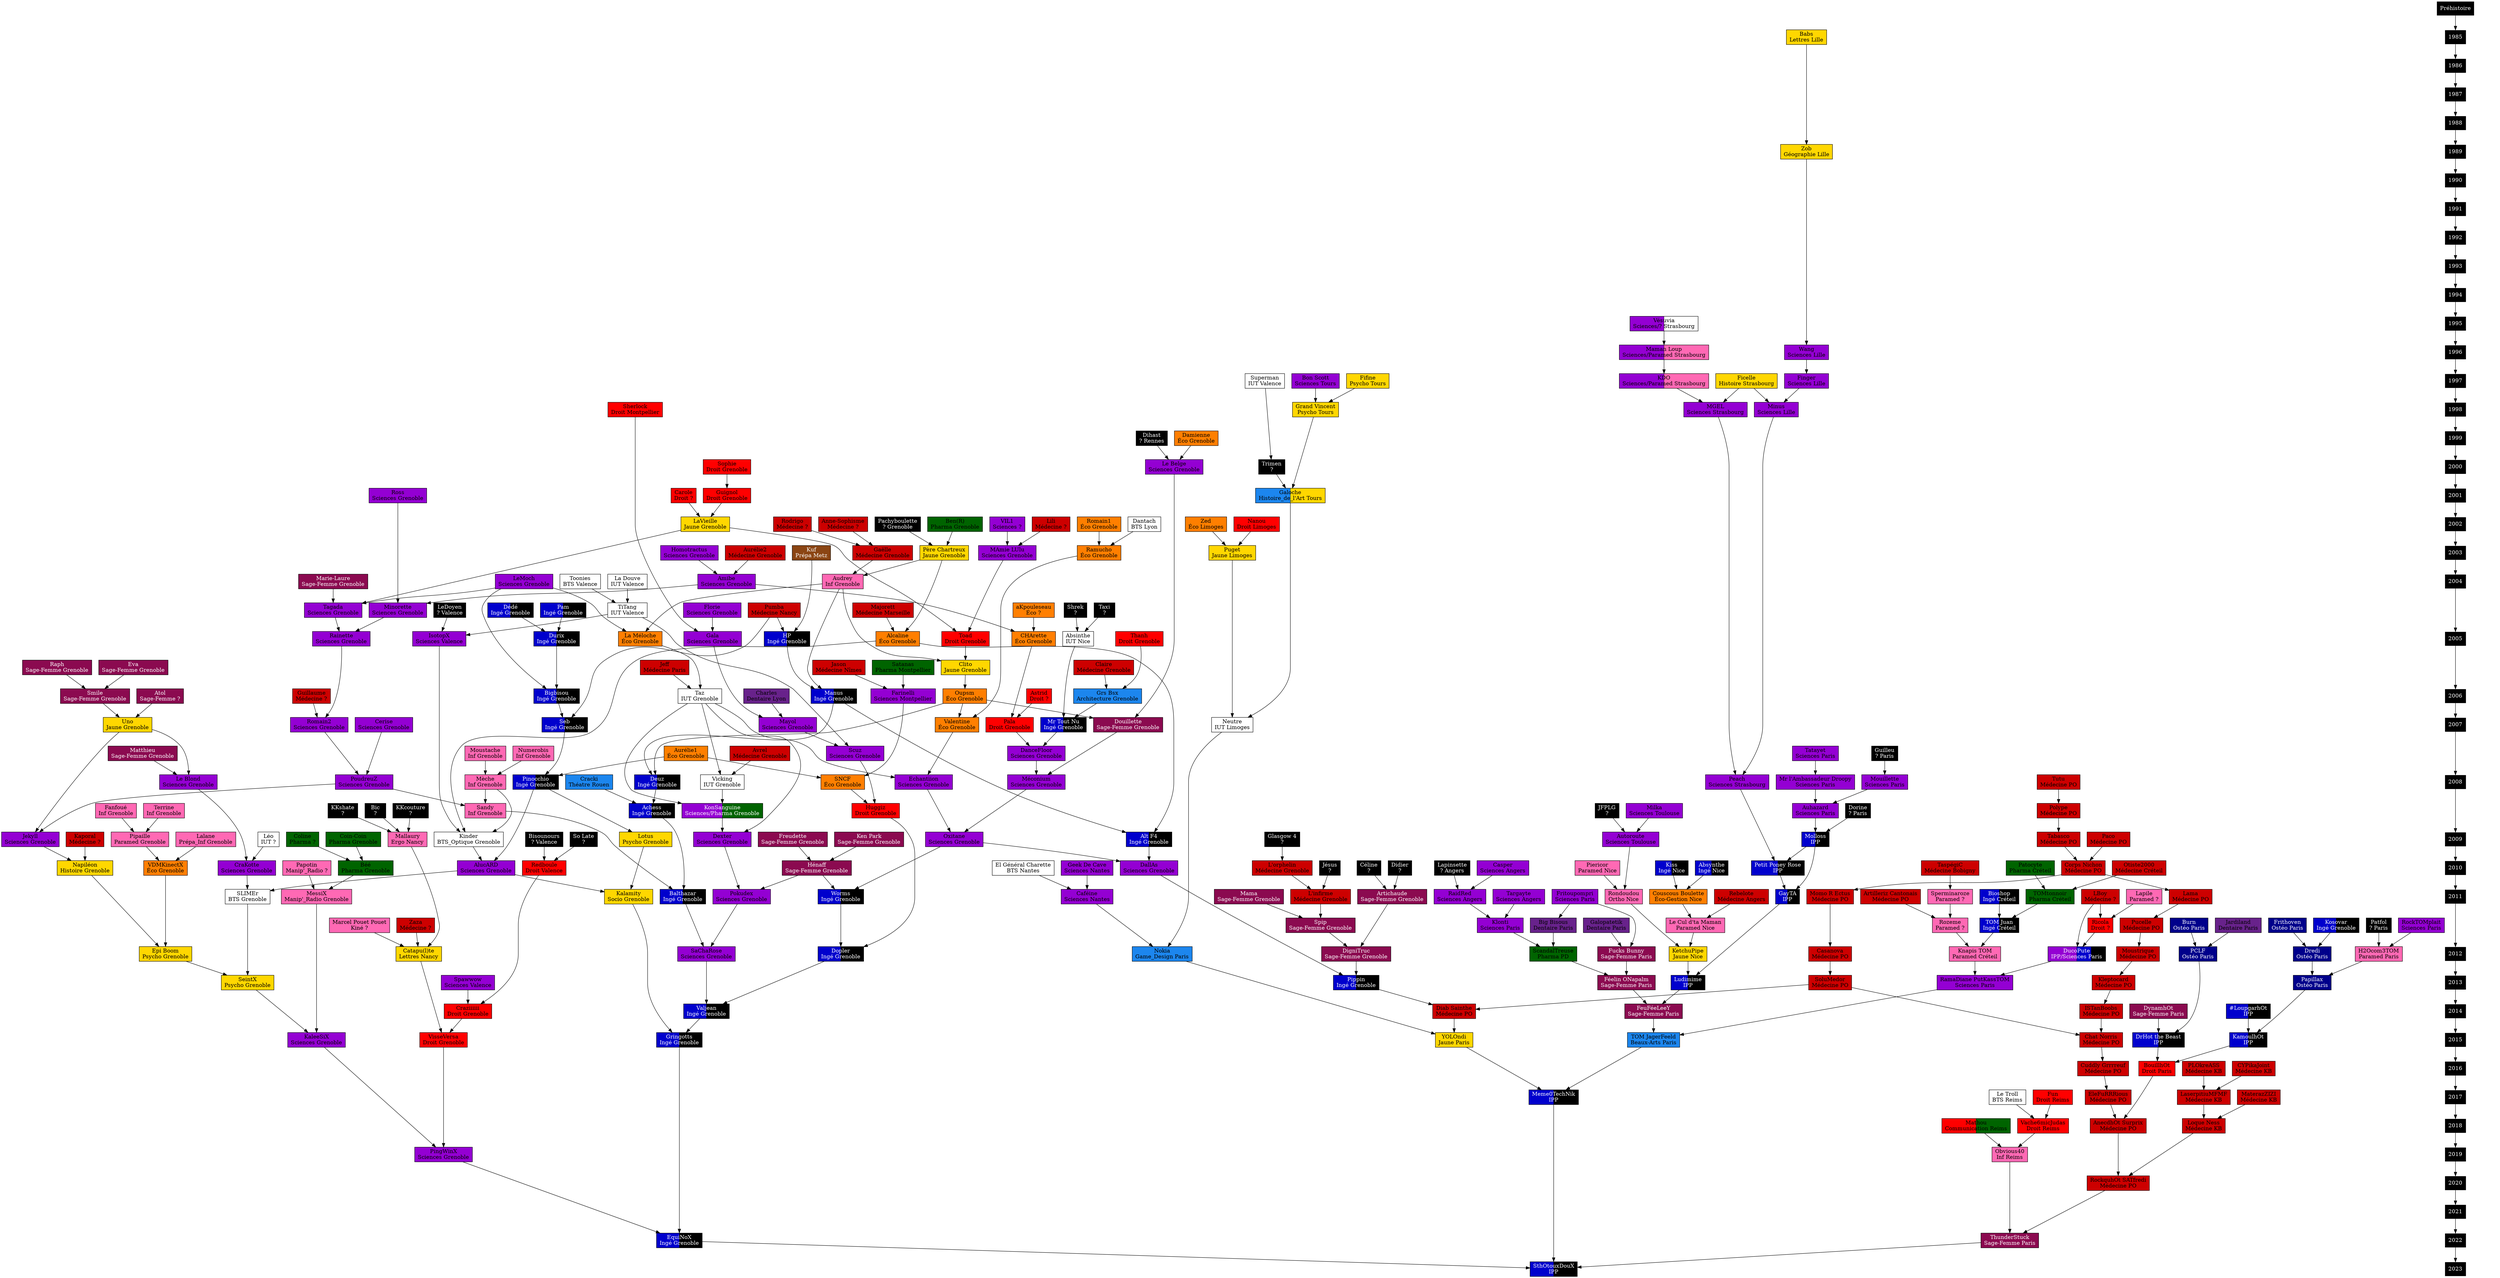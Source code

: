 digraph ArbreFal {

  /*
   * Caractéristiques globales
   */

  ranksep="0.5 equally";
  newrank=true;
  node [
    shape=box
    style=striped
    imagepos="tr"
    imagescale="false"
  ]


  /*
   * Gens
   */


  // Architecture ; Arts du spectacle ; Arts numériques ; Audiovisuel ;
  // Beaux-Arts, Arts Plastiques

  node [ fillcolor="dodgerblue2", fontcolor=black ]
  "Cracki"                  [ label="\N\nThéatre Rouen"                        ]
  "Grs Bsx"                 [ label="\N\nArchitecture Grenoble"                ]
  "Nokia"                   [ label="\N\nGame_Design Paris"                    ]
  "TOM JagerFeeld"          [ label="\N\nBeaux-Arts Paris"                     ]


  // BUT, DUT, BTS

  node [ fillcolor="white", fontcolor=black ]
  "Absinthe"                [ label="\N\nIUT Nice"                             ]
  "Dantach"                 [ label="\N\nBTS Lyon"                             ]
  "El Général Charette" [
    label="\N\nBTS Nantes"
    image="resources/GM.png"
  ]
  "Kinder"                  [ label="\N\nBTS_Optique Grenoble"                 ]
  "La Douve"                [ label="\N\nIUT Valence"                          ]
  "Le Troll"                [ label="\N\nBTS Reims"                            ]
  "Léo"                     [ label="\N\nIUT ?"                                ] // Probablement Grenoble
  "Neutre"                  [ label="\N\nIUT Limoges"                          ]
  "SLIMEr"                  [ label="\N\nBTS Grenoble"                         ]
  "Superman"                [ label="\N\nIUT Valence"                          ] // Puis Ingé Tours
  "Taz"                     [ label="\N\nIUT Grenoble"                         ]
  "TiTang"                  [ label="\N\nIUT Valence"                          ]
  "Toonies"                 [ label="\N\nBTS Valence"                          ]
  "Vicking"                 [ label="\N\nIUT Grenoble"                         ]


  // Classes Préparatoires

  node [ fillcolor="saddlebrown", fontcolor=white ]
  "Kuf"                     [ label="\N\nPrépa Metz"                           ]


  // Chirurgie Dentaire

  node [ fillcolor="darkorchid4", fontcolor=black ]
  "Big Bisous"              [ label="\N\nDentaire Paris"                       ]
  "Charles"                 [ label="\N\nDentaire Lyon"                        ]
  "Galopatetik" [
    label="\N\nDentaire Paris"
    no_contact=true
  ]
  "Jardiland"               [ label="\N\nDentaire Paris"                       ]


  // Écoles de commerce, gestion, communication, journalisme

  node [ fillcolor="red:darkgreen", fontcolor=black ]
  "Mathou" [
    label="\N\nCommunication Reims"
    no_contact=true
  ] // Pas de surnom


  // Droit

  node [ fillcolor="red", fontcolor=black ]
  "Astrid"                  [ label="\N\nDroit ?"                              ] // Probablement Grenoble
  "BouillhOt"               [ label="\N\nDroit Paris"                          ] // Versailles
  "Carole"                  [ label="\N\nDroit ?"                              ] // Probablement Grenoble
  "Craziiiiii"              [ label="\N\nDroit Grenoble"                       ]
  "Fun"                     [ label="\N\nDroit Reims"                          ]
  "Guignol"                 [ label="\N\nDroit Grenoble"                       ] // 1 seule PM
  "Huggiz"                  [ label="\N\nDroit Grenoble"                       ]
  "Nanou"                   [ label="\N\nDroit Limoges"                        ]
  "Pala"                    [ label="\N\nDroit Grenoble"                       ]
  "Redboule"                [ label="\N\nDroit Valence"                        ]
  "Ricola"                  [ label="\N\nDroit ?"                              ]
  "Sherlock"                [ label="\N\nDroit Montpellier"                    ]
  "Sophie"                  [ label="\N\nDroit Grenoble"                       ]
  "Thanh"                   [ label="\N\nDroit Grenoble"                       ]
  "Toad"                    [ label="\N\nDroit Grenoble"                       ]
  "Vache6micJudas"          [ label="\N\nDroit Reims"                          ]
  "VisseVersa"              [ label="\N\nDroit Grenoble"                       ]


  // Sciences économiques, Gestion, IAE

  node [ fillcolor="darkorange1", fontcolor=black ]
  "Alcaline"                [ label="\N\nÉco Grenoble"                         ]
  "Aurélie1"                [ label="\N\nÉco Grenoble"                         ]
  "CHArette"                [ label="\N\nÉco Grenoble"                         ]
  "Couscous Boulette"       [ label="\N\nÉco-Gestion Nice"                     ]
  "Damienne"                [ label="\N\nÉco Grenoble"                         ]
  "Oupsm"                   [ label="\N\nÉco Grenoble"                         ] // Filière pas sûre
  "La Méloche"              [ label="\N\nÉco Grenoble"                         ]
  "Ramucho"                 [ label="\N\nÉco Grenoble"                         ]
  "Romain1"                 [ label="\N\nÉco Grenoble"                         ]
  "SNCF"                    [ label="\N\nÉco Grenoble"                         ] // SNCéFix ?
  "Valentine"               [ label="\N\nÉco Grenoble"                         ]
  "VDMKinectX"              [ label="\N\nÉco Grenoble"                         ]
  "Zed"                     [ label="\N\nÉco Limoges"                          ]
  "aKpouleseau"             [ label="\N\nÉco ?"                                ] // Probablement Grenoble


  // Écoles d'ingénieurs

  node [ fillcolor="blue3:black", fontcolor=white ]
  "#LoupgarhOt"             [ label="\N\nIPP"                                  ]
  "Absynthe"                [ label="\N\nIngé Nice"                            ]
  "Achess"                  [ label="\N\nIngé Grenoble"                        ] // Un ami
  "Alt F4"                  [ label="\N\nIngé Grenoble"                        ]
  "Balthazar"               [ label="\N\nIngé Grenoble"                        ]
  "Bigbisou"                [ label="\N\nIngé Grenoble"                        ]
  "Bioshop"                 [ label="\N\nIngé Créteil"                         ]
  "Deuz"                    [ label="\N\nIngé Grenoble"                        ]
  "Dopler"                  [ label="\N\nIngé Grenoble"                        ]
  "DrHot the Beast"         [ label="\N\nIPP"                                  ]
  "Durix"                   [ label="\N\nIngé Grenoble"                        ]
  "Dédé"                    [ label="\N\nIngé Grenoble"                        ]
  "EquiNoX"                 [ label="\N\nIngé Grenoble"                        ]
  "GayTA"                   [ label="\N\nIPP"                                  ]
  "Gringotts" [
    label="\N\nIngé Grenoble"
    image="resources/GC.png"
  ]
  "HP"                      [ label="\N\nIngé Grenoble"                        ]
  "KamoulhOt"               [ label="\N\nIPP"                                  ]
  "Kiss"                    [ label="\N\nIngé Nice"                            ]
  "Kosovar"                 [ label="\N\nIngé Grenoble"                        ]
  "Ludimime"                [ label="\N\nIPP"                                  ]
  "Manus"                   [ label="\N\nIngé Grenoble"                        ]
  "Meme0TechNik"            [ label="\N\nIPP"                                  ]
  "Molloss"                 [ label="\N\nIPP"                                  ]
  "Mr Tout Nu"              [ label="\N\nIngé Grenoble"                        ]
  "Pam"                     [ label="\N\nIngé Grenoble"                        ]
  "Petit Poney Rose"        [ label="\N\nIPP"                                  ]
  "Pinocchio"               [ label="\N\nIngé Grenoble"                        ]
  "Pippin"                  [ label="\N\nIngé Grenoble"                        ]
  "Seb"                     [ label="\N\nIngé Grenoble"                        ]
  "SthOtouxDouX"            [ label="\N\nIPP"                                  ]
  "TOM Juan"                [ label="\N\nIngé Créteil"                         ] // Créateur des TOM
  "Valjean"                 [ label="\N\nIngé Grenoble"                        ]
  "Worms"                   [ label="\N\nIngé Grenoble"                        ]


  // Lettres, Langues, Sciences humaines et Sciences sociales

  node [ fillcolor="gold", fontcolor=black ]
  "Babs" [
    label="\N\nLettres Lille"
    image="resources/GM.png"
  ]
  "Catapu(l)te"             [ label="\N\nLettres Nancy"                        ] // Baptisée adm publique ?
  "Clito"                   [ label="\N\nJaune Grenoble"                       ]
  "Epi Boom"                [ label="\N\nPsycho Grenoble"                      ]
  "Ficelle"                 [ label="\N\nHistoire Strasbourg"                  ] // Pas sûr de la filière mais jaune
  "Fifine"                  [ label="\N\nPsycho Tours"                         ]
  "Grand Vincent"           [ label="\N\nPsycho Tours"                         ]
  "Kalamity"                [ label="\N\nSocio Grenoble"                       ]
  "KetchuPipe"              [ label="\N\nJaune Nice"                           ] // Info-comm Nice/Paris
  "LaVieille"               [ label="\N\nJaune Grenoble"                       ]
  "Lotus" [
    label="\N\nPsycho Grenoble"
    no_other_PM=true
  ]
  "Puget"                   [ label="\N\nJaune Limoges"                        ] // Baptisé IF, Jaune a l'air d'être dominant
  "Napiléon"                [ label="\N\nHistoire Grenoble"                    ]
  "Uno"                     [ label="\N\nJaune Grenoble"                       ]
  "Père Chartreux"          [ label="\N\nJaune Grenoble"                       ] // rma
  "SeintX"                  [ label="\N\nPsycho Grenoble"                      ]
  "YOLOndi"                 [ label="\N\nJaune Paris"                          ]
  "Zob" [
    label="\N\nGéographie Lille"
    image="resources/GM.png"
  ]


  // Médecine

  node [ fillcolor="red3", fontcolor=black ]
  "AnecdhOt Surprix"        [ label="\N\nMédecine PO"                          ]
  "Anne-Sophisme"           [ label="\N\nMédecine ?"                           ]
  "Artilleriz Cantonais"    [ label="\N\nMédecine PO"                          ]
  "Aurélie2"                [ label="\N\nMédecine Grenoble"                    ]
  "Avrel"                   [ label="\N\nMédecine Grenoble"                    ]
  "CYPikaJoint"             [ label="\N\nMédecine KB"                          ]
  "Casanova"                [ label="\N\nMédecine PO"                          ]
  "Chat Norris"             [ label="\N\nMédecine PO"                          ]
  "Claire"                  [ label="\N\nMédecine Grenoble"                    ] // Ville probable
  "Corps Nichon"            [ label="\N\nMédecine PO"                          ]
  "Cuddly Grrrreuf"         [ label="\N\nMédecine PO"                          ]
  "Diab Sainthe"            [ label="\N\nMédecine PO"                          ]
  "EleFuRRRious"            [ label="\N\nMédecine PO"                          ]
  "Gaëlle"                  [ label="\N\nMédecine Grenoble"                    ]
  "Guillaume"               [ label="\N\nMédecine ?"                           ]
  "ISTanBoobs"              [ label="\N\nMédecine PO"                          ]
  "Jason"                   [ label="\N\nMédecine Nîmes"                       ]
  "Jeff"                    [ label="\N\nMédecine Paris"                       ]
  "Kaporal"                 [ label="\N\nMédecine ?"                           ] // Probablement Grenoble
  "Kleptocard"              [ label="\N\nMédecine PO"                          ]
  "L'infirme"               [ label="\N\nMédecine Grenoble"                    ]
  "L'orphelin"              [ label="\N\nMédecine Grenoble"                    ] // Autre PM inconnu
  "LBoy"                    [ label="\N\nMédecine ?"                           ] // Pas PO je pense
  "Lama"                    [ label="\N\nMédecine PO"                          ]
  "LaserpitiuMFMF"          [ label="\N\nMédecine KB"                          ]
  "Lili"                    [ label="\N\nMédecine ?"                           ] // Probablement Grenoble
  "Loque Ness"              [ label="\N\nMédecine KB"                          ]
  "Majorett"                [ label="\N\nMédecine Marseille"                   ]
  "MaterazZIZI" [
    label="\N\nMédecine KB"
    no_contact=true
  ]
  "Momo R Ectus"            [ label="\N\nMédecine PO"                          ]
  "Moustrique"              [ label="\N\nMédecine PO"                          ]
  "Otiste2000"              [ label="\N\nMédecine Créteil"                     ]
  "Paco"                    [ label="\N\nMédecine PO"                          ]
  "PLOkreASS"               [ label="\N\nMédecine KB"                          ]
  "Polype"                  [ label="\N\nMédecine PO"                          ]
  "Pucelle"                 [ label="\N\nMédecine PO"                          ]
  "Pumba"                   [ label="\N\nMédecine Nancy"                       ]
  "Rebelote"                [ label="\N\nMédecine Angers"                      ]
  "RockquhOt SATfredi"      [ label="\N\nMédecine PO"                          ]
  "Rodrigo"                 [ label="\N\nMédecine ?"                           ]
  "SoluMedor"               [ label="\N\nMédecine PO"                          ]
  "Tabasco"                 [ label="\N\nMédecine PO"                          ]
  "TaspégiC"                [ label="\N\nMédecine Bobigny"                     ]
  "Tutu"                    [ label="\N\nMédecine PO"                          ]
  "Zaza"                    [ label="\N\nMédecine ?"                           ]


  // Osthéopathie

  node [ fillcolor="blue4", fontcolor=white ]
  "Burn"                    [ label="\N\nOstéo Paris"                          ]
  "Dredi"                   [ label="\N\nOstéo Paris"                          ]
  "Frithoven"               [ label="\N\nOstéo Paris"                          ]
  "PCLF"                    [ label="\N\nOstéo Paris"                          ]
  "Papillax"                [ label="\N\nOstéo Paris"                          ]


  // Paramédical

  node [ fillcolor="hotpink", fontcolor=black ]
  "Audrey"                  [ label="\N\nInf Grenoble"                         ]
  "H2Ocom3TOM"              [ label="\N\nParamed Paris"                        ]
  "Fanfoué"                 [ label="\N\nInf Grenoble"                         ]
  "Knapis TOM"              [ label="\N\nParamed Créteil"                      ]
  "Lalane"                  [ label="\N\nPrépa_Inf Grenoble"                   ] // Ville pas sûre
  "Lapile"                  [ label="\N\nParamed ?"                            ]
  "Le Cul d'ta Maman"       [ label="\N\nParamed Nice"                         ]
  "Mallaury"                [ label="\N\nErgo Nancy"                           ]
  "Marcel Pouet Pouet"      [ label="\N\nKiné ?"                               ]
  "MessiX"                  [ label="\N\nManip'_Radio Grenoble"                ]
  "Moustache"               [ label="\N\nInf Grenoble"                         ]
  "Mèche"                   [ label="\N\nInf Grenoble"                         ]
  "Numerobis"               [ label="\N\nInf Grenoble"                         ]
  "Papotin"                 [ label="\N\nManip'_Radio ?"                       ]
  "Piericor"                [ label="\N\nParamed Nice"                         ]
  "Pipaille"                [ label="\N\nParamed Grenoble"                     ]
  "Obvious40"               [ label="\N\nInf Reims"                            ]
  "Rondoudou"               [ label="\N\nOrtho Nice"                           ]
  "Rozeme"                  [ label="\N\nParamed ?"                            ]
  "Sandy"                   [ label="\N\nInf Grenoble"                         ]
  "Sperminaroze"            [ label="\N\nParamed ?"                            ]
  "Terrine"                 [ label="\N\nInf Grenoble"                         ]


  // Pharmacie

  node [ fillcolor="darkgreen", fontcolor=black ]
  "Ben(R)"                  [ label="\N\nPharma Grenoble"                      ]
  "Béé"                     [ label="\N\nPharma Grenoble"                      ]
  "Coin-Coin"               [ label="\N\nPharma Grenoble"                      ]
  "Coline"                  [ label="\N\nPharma ?"                             ] // Probablement Grenoble
  "Patocyte"                [ label="\N\nPharma Créteil"                       ]
  "Satanas"                 [ label="\N\nPharma Montpellier"                   ]
  "ScandalTreuse"           [ label="\N\nPharma PD"                            ] // Créatrice des Fées
  "TOMtonnoir"              [ label="\N\nPharma Créteil"                       ]


  // Sage-Femme

  node [ fillcolor="deeppink4", fontcolor=white ]
  "Artichaude"              [ label="\N\nSage-Femme Grenoble"                  ]
  "Atol"                    [ label="\N\nSage-Femme ?"                         ] // Probablement Grenoble
  "DigniTruc"               [ label="\N\nSage-Femme Grenoble"                  ]
  "Douillette"              [ label="\N\nSage-Femme Grenoble"                  ]
  "DynamhOt"                [ label="\N\nSage-Femme Paris"                     ] // Créatrice des Hot
  "Eva"                     [ label="\N\nSage-Femme Grenoble"                  ]
  "FeuFéeLeeY"              [ label="\N\nSage-Femme Paris"                     ]
  "Freudette"               [ label="\N\nSage-Femme Grenoble"                  ]
  "Fucks Bunny"             [ label="\N\nSage-Femme Paris"                     ]
  "Féelin ONapalm"          [ label="\N\nSage-Femme Paris"                     ]
  "Hénaff"                  [ label="\N\nSage-Femme Grenoble"                  ]
  "Ken Park"                [ label="\N\nSage-Femme Grenoble"                  ]
  "Mama"                    [ label="\N\nSage-Femme Grenoble"                  ]
  "Matthieu"                [ label="\N\nSage-Femme Grenoble"                  ]
  "Marie-Laure"             [ label="\N\nSage-Femme Grenoble"                  ]
  "Raph"                    [ label="\N\nSage-Femme Grenoble"                  ]
  "Smile"                   [ label="\N\nSage-Femme Grenoble"                  ]
  "Spip"                    [ label="\N\nSage-Femme Grenoble"                  ]
  "ThunderStuck"            [ label="\N\nSage-Femme Paris"                     ]


  // Sciences

  node [ fillcolor="darkviolet", fontcolor=black ]
  "AlucARD"                 [ label="\N\nSciences Grenoble"                    ]
  "Amibe"                   [ label="\N\nSciences Grenoble"                    ] // Môman
  "Auhazard"                [ label="\N\nSciences Paris"                       ]
  "Autoroute"               [ label="\N\nSciences Toulouse"                    ]
  "Bon Scott"               [ label="\N\nSciences Tours"                       ]
  "Caféine" [
    label="\N\nSciences Nantes"
    image="resources/GM.png"
  ]
  "Casper"                  [ label="\N\nSciences Angers"                      ]
  "Cerise"                  [ label="\N\nSciences Grenoble"                    ]
  "CraKotte"                [ label="\N\nSciences Grenoble"                    ]
  "DallAs"                  [ label="\N\nSciences Grenoble"                    ]
  "Dexter"                  [ label="\N\nSciences Grenoble"                    ]
  "DanceFloor"              [ label="\N\nSciences Grenoble"                    ]
  "Echantiion"              [ label="\N\nSciences Grenoble"                    ]
  "Farinelli"               [ label="\N\nSciences Montpellier"                 ]
  "Finger"                  [ label="\N\nSciences Lille"                       ]
  "Florie"                  [ label="\N\nSciences Grenoble"                    ]
  "Fritoupompri"            [ label="\N\nSciences Paris"                       ]
  "Gala"                    [ label="\N\nSciences Grenoble"                    ]
  "Geek De Cave" [
    label="\N\nSciences Nantes"
    image="resources/GM.png"
  ]
  "MGEL"                    [ label="\N\nSciences Strasbourg"                  ]
  "Homotractus"             [ label="\N\nSciences Grenoble"                    ]
  "IsotopX"                 [ label="\N\nSciences Valence"                     ]
  "Jekyll"                  [ label="\N\nSciences Grenoble"                    ]
  "KaleeSiX"                [ label="\N\nSciences Grenoble"                    ]
  "Klonti"                  [ label="\N\nSciences Paris"                       ]
  "Le Belge"                [ label="\N\nSciences Grenoble"                    ]
  "Le Blond"                [ label="\N\nSciences Grenoble"                    ]
  "LeMoch"                  [ label="\N\nSciences Grenoble"                    ] // Ingé ?
  "MAmie LUlu"              [ label="\N\nSciences Grenoble"                    ]
  "Mayol"                   [ label="\N\nSciences Grenoble"                    ]
  "Mouillette"              [ label="\N\nSciences Paris"                       ]
  "Mr l'Ambassadeur Droopy" [ label="\N\nSciences Paris"                       ]
  "Méconium"                [ label="\N\nSciences Grenoble"                    ]
  "Milka"                   [ label="\N\nSciences Toulouse"                    ]
  "Minorette"               [ label="\N\nSciences Grenoble"                    ]
  "Minus"                   [ label="\N\nSciences Lille"                       ]
  "Oxitane"                 [ label="\N\nSciences Grenoble"                    ]
  "Peach"                   [ label="\N\nSciences Strasbourg"                  ]
  "PingWinX" [
    label="\N\nSciences Grenoble"
    image="resources/GM.png"
  ]
  "Pokudex"                 [ label="\N\nSciences Grenoble"                    ]
  "PoudreuZ"                [ label="\N\nSciences Grenoble"                    ]
  "RaidRed"                 [ label="\N\nSciences Angers"                      ]
  "Rainette"                [ label="\N\nSciences Grenoble"                    ]
  "RamaDiane PutKassTOM"    [ label="\N\nSciences Paris"                       ]
  "RockTOMplait"            [ label="\N\nSciences Paris"                       ]
  "Romain2"                 [ label="\N\nSciences Grenoble"                    ]
  "Ross"                    [ label="\N\nSciences Grenoble"                    ]
  "SaChaRose"               [ label="\N\nSciences Grenoble"                    ]
  "Scuz"                    [ label="\N\nSciences Grenoble"                    ]
  "Spawwow"                 [ label="\N\nSciences Valence"                     ]
  "Tagada"                  [ label="\N\nSciences Grenoble"                    ]
  "Targayte"                [ label="\N\nSciences Angers"                      ]
  "Tatayet"                 [ label="\N\nSciences Paris"                       ]
  "VIL1"                    [ label="\N\nSciences ?"                           ] // Probablement Grenoble
  "Wang" [
    label="\N\nSciences Lille"
    image="resources/GM.png"
  ]


  // Cas particuliers

  node [ fillcolor="darkviolet:hotpink", fontcolor=black ]
  "KDO"                     [ label="\N\nSciences/Paramed Strasbourg"          ]
  "Maman Loup"              [ label="\N\nSciences/Paramed Strasbourg"          ]

  node [ fillcolor="darkviolet:white", fontcolor=black ]
  "Vésuvia"                 [ label="\N\nSciences/? Strasbourg"                ]

  node [ fillcolor="darkviolet;.5:blue3:black", fontcolor=white ]
  "DucoPute"                [ label="\N\nIPP/Sciences Paris"                   ]

  node [ fillcolor="darkviolet:darkgreen", fontcolor=white ]
  "KonSanguine"             [ label="\N\nSciences/Pharma Grenoble"             ]

  node [ fillcolor="dodgerblue2:gold", fontcolor=black ]
  "Galoche"                 [ label="\N\nHistoire_de_l'Art Tours"              ]


  // Filière Inconnue

  node [ fillcolor="black", fontcolor=white ]
  "Bic"                     [ label="\N\n?"                                    ] // Probablement Nancy
  "Bisounours"              [ label="\N\n? Valence"                            ]
  "Céline"                  [ label="\N\n?"                                    ] // Montpellier ? Gre ? SF ?
  "Didier"                  [ label="\N\n?"                                    ] // Eco Valence/Gre ? Surnom ou prénom ? valence ?
  "Dihast"                  [ label="\N\n? Rennes"                             ]
  "Dorine"                  [ label="\N\n? Paris"                              ]
  "Glasgow 4"               [ label="\N\n?"                                    ] // Probablement Médecine
  "Guilleu"                 [ label="\N\n? Paris"                              ]
  "JFPLG"                   [ label="\N\n?"                                    ]
  "Jésus"                   [ label="\N\n?"                                    ] // Probablement Médecine
  "KKcouture"               [ label="\N\n?"                                    ] // Probablement Nancy
  "KKshate"                 [ label="\N\n?"                                    ] // Probablement Nancy
  "Lapinsette"              [ label="\N\n? Angers"                             ]
  "LeDoyen"                 [ label="\N\n? Valence"                            ]
  "Pachyboulette"           [ label="\N\n? Grenoble"                           ]
  "Patfol"                  [ label="\N\n? Paris"                              ] // IF
  "Shrek"                   [ label="\N\n?"                                    ] // Valence ?
  "So Late"                 [ label="\N\n?"                                    ]
  "Taxi"                    [ label="\N\n?"                                    ]
  "Trimen"                  [ label="\N\n?"                                    ]


  /*
   * Années baptême (WIP)
   */

  subgraph years {

    edge [ meta="year" ]
    node [ shape=plaintext, meta="year" ]

    "Préhistoire" -> 1985
    1985 -> 1986
    1986 -> 1987
    1987 -> 1988
    1988 -> 1989
    1989 -> 1990
    1990 -> 1991
    1991 -> 1992
    1992 -> 1993
    1993 -> 1994
    1994 -> 1995
    1995 -> 1996
    1996 -> 1997
    1997 -> 1998
    1998 -> 1999
    1999 -> 2000
    2000 -> 2001
    2001 -> 2002
    2002 -> 2003
    2003 -> 2004
    2004 -> 2005
    2005 -> 2006
    2006 -> 2007
    2007 -> 2008
    2008 -> 2009
    2009 -> 2010
    2010 -> 2011
    2011 -> 2012
    2012 -> 2013
    2013 -> 2014
    2014 -> 2015
    2015 -> 2016
    2016 -> 2017
    2017 -> 2018
    2018 -> 2019
    2019 -> 2020
    2020 -> 2021
    2021 -> 2022
    2022 -> 2023

    "2004-2" [ style=invisible ]
    "2005-2" [ style=invisible ]
    "2006-2" [ style=invisible ]
    "2007-2" [ style=invisible ]
    "2008-2" [ style=invisible ]
    "2009-2" [ style=invisible ]
    "2010-2" [ style=invisible ]
    "2011-2" [ style=invisible ]
    "2012-2" [ style=invisible ]

    { rank=source; "Préhistoire"; }
    subgraph 1985 { rank=same; 1985;
      "Babs";
    }
    subgraph 1989 { rank=same; 1989;
      "Zob";
    }
    subgraph 1996 { rank=same; 1996;
      "Wang";
    }
    subgraph 1997 { rank=same; 1997;
      "Finger";
      "Superman";
    }
    subgraph 1998 { rank=same; 1998;
      "Grand Vincent";
      "Minus";
      "Sherlock";
    }
    subgraph 1999 { rank=same; 1999;
    }
    subgraph 2000 { rank=same; 2000;
      "Le Belge";
    }
    subgraph 2001 { rank=same; 2001;
      "Galoche";
      "Guignol";
      "Ross";
    }
    subgraph 2002 { rank=same; 2002;
      "LaVieille";
    }
    subgraph 2003 { rank=same; 2003;
      "Gaëlle";
      "Kuf";
      "MAmie LUlu";
      "Père Chartreux";
      "Puget";
      "Ramucho";
    }
    subgraph 2004 { rank=same; 2004;
      "Amibe";
      "Audrey";
      "La Douve";
      "LeMoch";
      "Toonies";
    }
    subgraph "2004-2" { rank=same; "2004-2";
      "Minorette";
      "Tagada";
      "TiTang";
    }
    subgraph 2005 { rank=same; 2005;
      "Absinthe";
      "Alcaline";
      "CHArette";
      "Durix";
      "Gala";
      "HP";
      "IsotopX";
      "La Méloche";
      "Rainette";
      "Thanh";
      "Toad";
    }
    subgraph "2005-2" { rank=same; "2005-2";
      "Clito";
    }
    subgraph 2006 { rank=same; 2006;
      "Bigbisou";
      "Farinelli";
      "Grs Bsx";
      "Manus";
      "Oupsm";
      "Smile";
      "Taz";
    }
    subgraph "2006-2" { rank=same; "2006-2";
      "Seb";
      "Valentine";
    }
    subgraph 2007 { rank=same; 2007;
      "Cerise";
      "Douillette";
      "Mayol";
      "Mr Tout Nu";
      "Neutre";
      "Pala";
      "Romain2";
      "Uno";
    }
    subgraph "2007-2" { rank=same; "2007-2";
      "DanceFloor";
    }
    subgraph 2008 { rank=same; 2008;
      "Deuz";
      "Echantiion";
      "Le Blond";
      "Mèche";
      "Méconium";
      "Peach";
      "Pinocchio";
      "PoudreuZ";
      "SNCF";
      "Vicking";
    }
    subgraph "2008-2" { rank=same; "2008-2";
      "Achess";
      "Huggiz";
      "KonSanguine";
      "Sandy";
    }
    subgraph 2009 { rank=same; 2009;
      "Alt F4";
      "Autoroute";
      "Dexter";
      "Jekyll";
      "Kinder";
      "Lotus";
      "Mallaury";
      "Oxitane";
      "Pipaille";
    }
    subgraph "2009-2" { rank=same; "2009-2";
      "DallAs";
    }
    subgraph 2010 { rank=same; 2010;
      "AlucARD";
      "Béé";
      "CraKotte";
      "Hénaff";
      "L'orphelin";
      "Napiléon";
      "Redboule";
      "VDMKinectX";
    }
    subgraph "2010-2" { rank=same; "2010-2";
      "Kalamity";
      "Worms";
    }
    subgraph 2011 { rank=same; 2011;
      "Artichaude";
      "Balthazar";
      "Caféine";
      "GayTA";
      "L'infirme";
      "MessiX";
      "Pokudex";
      "Rondoudou";
      "SLIMEr";
    }
    subgraph "2011-2" { rank=same; "2011-2";
      "Spip";
    }
    subgraph 2012 { rank=same; 2012;
      "Catapu(l)te";
      "DigniTruc";
      "Dopler";
      "Epi Boom";
      "Fucks Bunny";
      "KetchuPipe";
      "Nokia";
      "PCLF";
      "SaChaRose";
    }
    subgraph "2012-2" { rank=same; "2012-2";
      "Pippin";
    }
    subgraph 2013 { rank=same; 2013;
      "Papillax";
      "RamaDiane PutKassTOM";
      "SeintX";
    }
    subgraph 2014 { rank=same; 2014;
      "Craziiiiii";
      "Valjean";
    }
    subgraph 2015 { rank=same; 2015;
      "DrHot the Beast";
      "Gringotts";
      "KaleeSiX";
      "KamoulhOt";
      "TOM JagerFeeld";
      "VisseVersa";
      "YOLOndi";
    }
    subgraph 2016 { rank=same; 2016;
      "BouillhOt";
    }
    subgraph 2017 { rank=same; 2017;
      "Meme0TechNik";
    }
    subgraph 2018 { rank=same; 2018;
      "AnecdhOt Surprix";
      "Loque Ness";
    }
    subgraph 2019 { rank=same; 2019;
      "Obvious40";
      "PingWinX";
    }
    subgraph 2020 { rank=same; 2020;
      "RockquhOt SATfredi";
    }
    subgraph 2021 { rank=same; 2021;
    }
    subgraph 2022 { rank=same; 2022;
      "EquiNoX";
      "ThunderStuck";
    }
    subgraph 2023 { rank=same; 2023;
      "SthOtouxDouX";
    }
  }


  /*
   * Liens
   */

  "#LoupgarhOt"             -> "KamoulhOt"
  "Absinthe"                -> "Mr Tout Nu"
  "Absynthe"                -> "Couscous Boulette"
  "Achess"                  -> "Balthazar"
  "Alcaline"                -> "Alt F4"
  "Alcaline"                -> "Kinder"
  "Alt F4"                  -> "DallAs"
  "AlucARD"                 -> "Kalamity"
  "AlucARD"                 -> "SLIMEr"
  "Amibe"                   -> "CHArette"
  "Amibe"                   -> "Minorette"
  "AnecdhOt Surprix"        -> "RockquhOt SATfredi"
  "Anne-Sophisme"           -> "Gaëlle"
  "Artichaude"              -> "DigniTruc"
  "Artilleriz Cantonais"    -> "Rozeme"
  "Astrid"                  -> "Pala"
  "Atol"                    -> "Uno"
  "Audrey"                  -> "Clito"
  "Audrey"                  -> "La Méloche"
  "Audrey"                  -> "Manus"
  "Auhazard"                -> "Molloss"
  "Aurélie1"                -> "Pinocchio"
  "Aurélie1"                -> "SNCF"
  "Aurélie2"                -> "Amibe"
  "Autoroute"               -> "Rondoudou"
  "Avrel"                   -> "Vicking"
  "Babs"                    -> "Zob"
  "Balthazar"               -> "SaChaRose"
  "Ben(R)"                  -> "Père Chartreux"
  "Bic"                     -> "Mallaury"
  "Big Bisous"              -> "ScandalTreuse"
  "Bigbisou"                -> "Seb"
  "Bioshop"                 -> "TOM Juan"
  "Bisounours"              -> "Redboule"
  "Bon Scott"               -> "Grand Vincent"
  "BouillhOt"               -> "AnecdhOt Surprix"
  "Burn"                    -> "PCLF"
  "Béé"                     -> "MessiX"
  "CHArette"                -> "Pala"
  "CYPikaJoint"             -> "LaserpitiuMFMF"
  "Caféine"                 -> "Nokia"
  "Carole"                  -> "LaVieille"
  "Casanova"                -> "SoluMedor"
  "Casper"                  -> "RaidRed"
  "Catapu(l)te"             -> "VisseVersa"
  "Cerise"                  -> "PoudreuZ"
  "Charles"                 -> "Mayol"
  "Chat Norris"             -> "Cuddly Grrrreuf"
  "Claire"                  -> "Grs Bsx"
  "Clito"                   -> "Oupsm"
  "Coin-Coin"               -> "Béé"
  "Coline"                  -> "Béé"
  "Corps Nichon"            -> "Lama"
  "Corps Nichon"            -> "Momo R Ectus"
  "Couscous Boulette"       -> "Le Cul d'ta Maman"
  "CraKotte"                -> "SLIMEr"
  "Cracki"                  -> "Achess"
  "Craziiiiii"              -> "VisseVersa"
  "Cuddly Grrrreuf"         -> "EleFuRRRious"
  "Céline"                  -> "Artichaude"
  "DallAs"                  -> "Pippin"
  "Damienne"                -> "Le Belge"
  "DanceFloor"              -> "Méconium"
  "Dantach"                 -> "Ramucho"
  "Deuz"                    -> "Achess"
  "Dexter"                  -> "Pokudex"
  "Diab Sainthe"            -> "YOLOndi"
  "Didier"                  -> "Artichaude"
  "DigniTruc"               -> "Pippin"
  "Dihast"                  -> "Le Belge"
  "Dopler"                  -> "Valjean"
  "Dorine"                  -> "Molloss"
  "Douillette"              -> "Méconium"
  "DrHot the Beast"         -> "BouillhOt"
  "Dredi"                   -> "Papillax"
  "DucoPute"                -> "RamaDiane PutKassTOM"
  "Durix"                   -> "Bigbisou"
  "DynamhOt"                -> "DrHot the Beast"
  "Dédé"                    -> "Durix"
  "Echantiion"              -> "Oxitane"
  "El Général Charette"     -> "Caféine"
  "EleFuRRRious"            -> "AnecdhOt Surprix"
  "Epi Boom"                -> "SeintX"
  "EquiNoX"                 -> "SthOtouxDouX"
  "Eva"                     -> "Smile"
  "Fanfoué"                 -> "Pipaille"
  "Farinelli"               -> "SNCF"
  "FeuFéeLeeY"              -> "TOM JagerFeeld"
  "Ficelle"                 -> "MGEL"
  "Ficelle"                 -> "Minus"
  "Fifine"                  -> "Grand Vincent"
  "Finger"                  -> "Minus"
  "Florie"                  -> "Gala"
  "Freudette"               -> "Hénaff"
  "Frithoven"               -> "Dredi"
  "Fritoupompri"            -> "Big Bisous"
  "Fritoupompri"            -> "Fucks Bunny"
  "Fucks Bunny"             -> "Féelin ONapalm"
  "Fun"                     -> "Vache6micJudas"
  "Féelin ONapalm"          -> "FeuFéeLeeY"
  "Gala"                    -> "Mayol"
  "Galoche"                 -> "Neutre"
  "Galopatetik"             -> "Fucks Bunny"
  "GayTA"                   -> "Ludimime"
  "Gaëlle"                  -> "Audrey"
  "Geek De Cave"            -> "Caféine"
  "Glasgow 4"               -> "L'orphelin"
  "Grand Vincent"           -> "Galoche"
  "Gringotts"               -> "EquiNoX"
  "Grs Bsx"                 -> "Mr Tout Nu"
  "Guignol"                 -> "LaVieille"
  "Guillaume"               -> "Romain2"
  "Guilleu"                 -> "Mouillette"
  "H2Ocom3TOM"              -> "Papillax"
  "HP"                      -> "Manus"
  "Homotractus"             -> "Amibe"
  "Huggiz"                  -> "Dopler"
  "Hénaff"                  -> "Pokudex"
  "Hénaff"                  -> "Worms"
  "ISTanBoobs"              -> "Chat Norris"
  "IsotopX"                 -> "Kinder"
  "JFPLG"                   -> "Autoroute"
  "Jardiland"               -> "PCLF"
  "Jason"                   -> "Farinelli"
  "Jeff"                    -> "Taz"
  "Jekyll"                  -> "Napiléon"
  "Jésus"                   -> "L'infirme"
  "KDO"                     -> "MGEL"
  "KKcouture"               -> "Mallaury"
  "KKshate"                 -> "Mallaury"
  "Kalamity"                -> "Gringotts"
  "KaleeSiX"                -> "PingWinX"
  "KamoulhOt"               -> "BouillhOt"
  "Kaporal"                 -> "Napiléon"
  "Ken Park"                -> "Hénaff"
  "KetchuPipe"              -> "Ludimime"
  "Kinder"                  -> "AlucARD"
  "Kiss"                    -> "Couscous Boulette"
  "Kleptocard"              -> "ISTanBoobs"
  "Klonti"                  -> "ScandalTreuse"
  "Knapis TOM"              -> "RamaDiane PutKassTOM"
  "KonSanguine"             -> "Dexter"
  "Kosovar"                 -> "Dredi"
  "Kuf"                     -> "HP"
  "L'infirme"               -> "Spip"
  "L'orphelin"              -> "L'infirme"
  "LBoy"                    -> "DucoPute"
  "LBoy"                    -> "Ricola"
  "La Douve"                -> "TiTang"
  "La Méloche"              -> "Taz"
  "LaVieille"               -> "Tagada"
  "LaVieille"               -> "Toad"
  "Lalane"                  -> "VDMKinectX"
  "Lama"                    -> "Pucelle"
  "Lapile"                  -> "Ricola"
  "Lapinsette"              -> "RaidRed"
  "LaserpitiuMFMF"          -> "Loque Ness"
  "Le Belge"                -> "Douillette"
  "Le Blond"                -> "CraKotte"
  "Le Cul d'ta Maman"       -> "KetchuPipe"
  "Le Troll"                -> "Vache6micJudas"
  "LeDoyen"                 -> "IsotopX"
  "LeMoch"                  -> "Bigbisou"
  "LeMoch"                  -> "La Méloche"
  "LeMoch"                  -> "Tagada"
  "Lili"                    -> "MAmie LUlu"
  "Loque Ness"              -> "RockquhOt SATfredi"
  "Lotus"                   -> "Kalamity"
  "Ludimime"                -> "FeuFéeLeeY"
  "Léo"                     -> "CraKotte"
  "MAmie LUlu"              -> "Toad"
  "MGEL"                    -> "Peach"
  "Majorett"                -> "Alcaline"
  "Mallaury"                -> "Catapu(l)te"
  "Mama"                    -> "Spip"
  "Maman Loup"              -> "KDO"
  "Manus"                   -> "Alt F4"
  "Manus"                   -> "Deuz"
  "Marcel Pouet Pouet"      -> "Catapu(l)te"
  "Marie-Laure"             -> "Tagada"
  "MaterazZIZI"             -> "Loque Ness"
  "Mathou"                  -> "Obvious40"
  "Matthieu"                -> "Le Blond"
  "Mayol"                   -> "Scuz"
  "Meme0TechNik"            -> "SthOtouxDouX"
  "MessiX"                  -> "KaleeSiX"
  "Milka"                   -> "Autoroute"
  "Minorette"               -> "Rainette"
  "Minus"                   -> "Peach"
  "Molloss"                 -> "GayTA"
  "Molloss"                 -> "Petit Poney Rose"
  "Momo R Ectus"            -> "Casanova"
  "Mouillette"              -> "Auhazard"
  "Moustache"               -> "Mèche"
  "Moustrique"              -> "Kleptocard"
  "Mr Tout Nu"              -> "DanceFloor"
  "Mr l'Ambassadeur Droopy" -> "Auhazard"
  "Mèche"                   -> "Kinder"
  "Mèche"                   -> "Sandy"
  "Méconium"                -> "Oxitane"
  "Nanou"                   -> "Puget"
  "Napiléon"                -> "Epi Boom"
  "Neutre"                  -> "Nokia"
  "Nokia"                   -> "YOLOndi"
  "Numerobis"               -> "Mèche"
  "Obvious40"               -> "ThunderStuck"
  "Otiste2000"              -> "TOMtonnoir"
  "Oupsm"                   -> "Deuz"
  "Oupsm"                   -> "Douillette"
  "Oupsm"                   -> "Valentine"
  "Oxitane"                 -> "DallAs"
  "Oxitane"                 -> "Worms"
  "PCLF"                    -> "DrHot the Beast"
  "PLOkreASS"               -> "LaserpitiuMFMF"
  "Pachyboulette"           -> "Père Chartreux"
  "Paco"                    -> "Corps Nichon"
  "Pala"                    -> "DanceFloor"
  "Pam"                     -> "Durix"
  "Papillax"                -> "KamoulhOt"
  "Papotin"                 -> "MessiX"
  "Patfol"                  -> "H2Ocom3TOM"
  "Patocyte"                -> "TOMtonnoir"
  "Peach"                   -> "Petit Poney Rose"
  "Petit Poney Rose"        -> "GayTA"
  "Piericor"                -> "Rondoudou"
  "PingWinX"                -> "EquiNoX"
  "Pinocchio"               -> "AlucARD"
  "Pinocchio"               -> "Lotus"
  "Pipaille"                -> "VDMKinectX"
  "Pippin"                  -> "Diab Sainthe"
  "Pokudex"                 -> "SaChaRose"
  "Polype"                  -> "Tabasco"
  "PoudreuZ"                -> "Jekyll"
  "PoudreuZ"                -> "Sandy"
  "Pucelle"                 -> "Moustrique"
  "Puget"                   -> "Neutre"
  "Pumba"                   -> "HP"
  "Pumba"                   -> "Seb"
  "Père Chartreux"          -> "Alcaline"
  "Père Chartreux"          -> "Audrey"
  "RaidRed"                 -> "Klonti"
  "Rainette"                -> "Romain2"
  "RamaDiane PutKassTOM"    -> "TOM JagerFeeld"
  "Ramucho"                 -> "Valentine"
  "Raph"                    -> "Smile"
  "Rebelote"                -> "Le Cul d'ta Maman"
  "Redboule"                -> "Craziiiiii"
  "Ricola"                  -> "DucoPute"
  "RockTOMplait"            -> "H2Ocom3TOM"
  "RockquhOt SATfredi"      -> "ThunderStuck"
  "Rodrigo"                 -> "Gaëlle"
  "Romain1"                 -> "Ramucho"
  "Romain2"                 -> "PoudreuZ"
  "Rondoudou"               -> "KetchuPipe"
  "Ross"                    -> "Minorette"
  "Rozeme"                  -> "Knapis TOM"
  "SLIMEr"                  -> "SeintX"
  "SNCF"                    -> "Huggiz"
  "SaChaRose"               -> "Valjean"
  "Sandy"                   -> "Balthazar"
  "Satanas"                 -> "Farinelli"
  "ScandalTreuse"           -> "Féelin ONapalm"
  "Scuz"                    -> "Huggiz"
  "Seb"                     -> "Pinocchio"
  "SeintX"                  -> "KaleeSiX"
  "Sherlock"                -> "Gala"
  "Shrek"                   -> "Absinthe"
  "Smile"                   -> "Uno"
  "So Late"                 -> "Redboule"
  "SoluMedor"               -> "Chat Norris"
  "SoluMedor"               -> "Diab Sainthe"
  "Sophie"                  -> "Guignol"
  "Spawwow"                 -> "Craziiiiii"
  "Sperminaroze"            -> "Rozeme"
  "Spip"                    -> "DigniTruc"
  "Superman"                -> "Trimen"
  "TOM JagerFeeld"          -> "Meme0TechNik"
  "TOM Juan"                -> "Knapis TOM"
  "TOMtonnoir"              -> "TOM Juan"
  "Tabasco"                 -> "Corps Nichon"
  "Tagada"                  -> "Rainette"
  "Targayte"                -> "Klonti"
  "TaspégiC"                -> "Sperminaroze"
  "Tatayet"                 -> "Mr l'Ambassadeur Droopy"
  "Taxi"                    -> "Absinthe"
  "Taz"                     -> "Dexter"
  "Taz"                     -> "Echantiion"
  "Taz"                     -> "KonSanguine"
  "Taz"                     -> "Vicking"
  "Terrine"                 -> "Pipaille"
  "Thanh"                   -> "Grs Bsx"
  "ThunderStuck"            -> "SthOtouxDouX"
  "TiTang"                  -> "IsotopX"
  "TiTang"                  -> "Scuz"
  "Toad"                    -> "Clito"
  "Toonies"                 -> "TiTang"
  "Trimen"                  -> "Galoche"
  "Tutu"                    -> "Polype"
  "Uno"                     -> "Jekyll"
  "Uno"                     -> "Le Blond"
  "VDMKinectX"              -> "Epi Boom"
  "VIL1"                    -> "MAmie LUlu"
  "Vache6micJudas"          -> "Obvious40"
  "Valentine"               -> "Echantiion"
  "Valjean"                 -> "Gringotts"
  "Vicking"                 -> "KonSanguine"
  "VisseVersa"              -> "PingWinX"
  "Vésuvia"                 -> "Maman Loup"
  "Wang"                    -> "Finger"
  "Worms"                   -> "Dopler"
  "YOLOndi"                 -> "Meme0TechNik"
  "Zaza"                    -> "Catapu(l)te"
  "Zed"                     -> "Puget"
  "Zob"                     -> "Wang"
  "aKpouleseau"             -> "CHArette"
}
